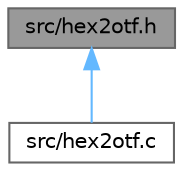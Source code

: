 digraph "src/hex2otf.h"
{
 // LATEX_PDF_SIZE
  bgcolor="transparent";
  edge [fontname=Helvetica,fontsize=10,labelfontname=Helvetica,labelfontsize=10];
  node [fontname=Helvetica,fontsize=10,shape=box,height=0.2,width=0.4];
  Node1 [label="src/hex2otf.h",height=0.2,width=0.4,color="gray40", fillcolor="grey60", style="filled", fontcolor="black",tooltip="hex2otf.h - Header file for hex2otf.c"];
  Node1 -> Node2 [dir="back",color="steelblue1",style="solid"];
  Node2 [label="src/hex2otf.c",height=0.2,width=0.4,color="grey40", fillcolor="white", style="filled",URL="$hex2otf_8c.html",tooltip="hex2otf - Convert GNU Unifont .hex file to OpenType font"];
}
